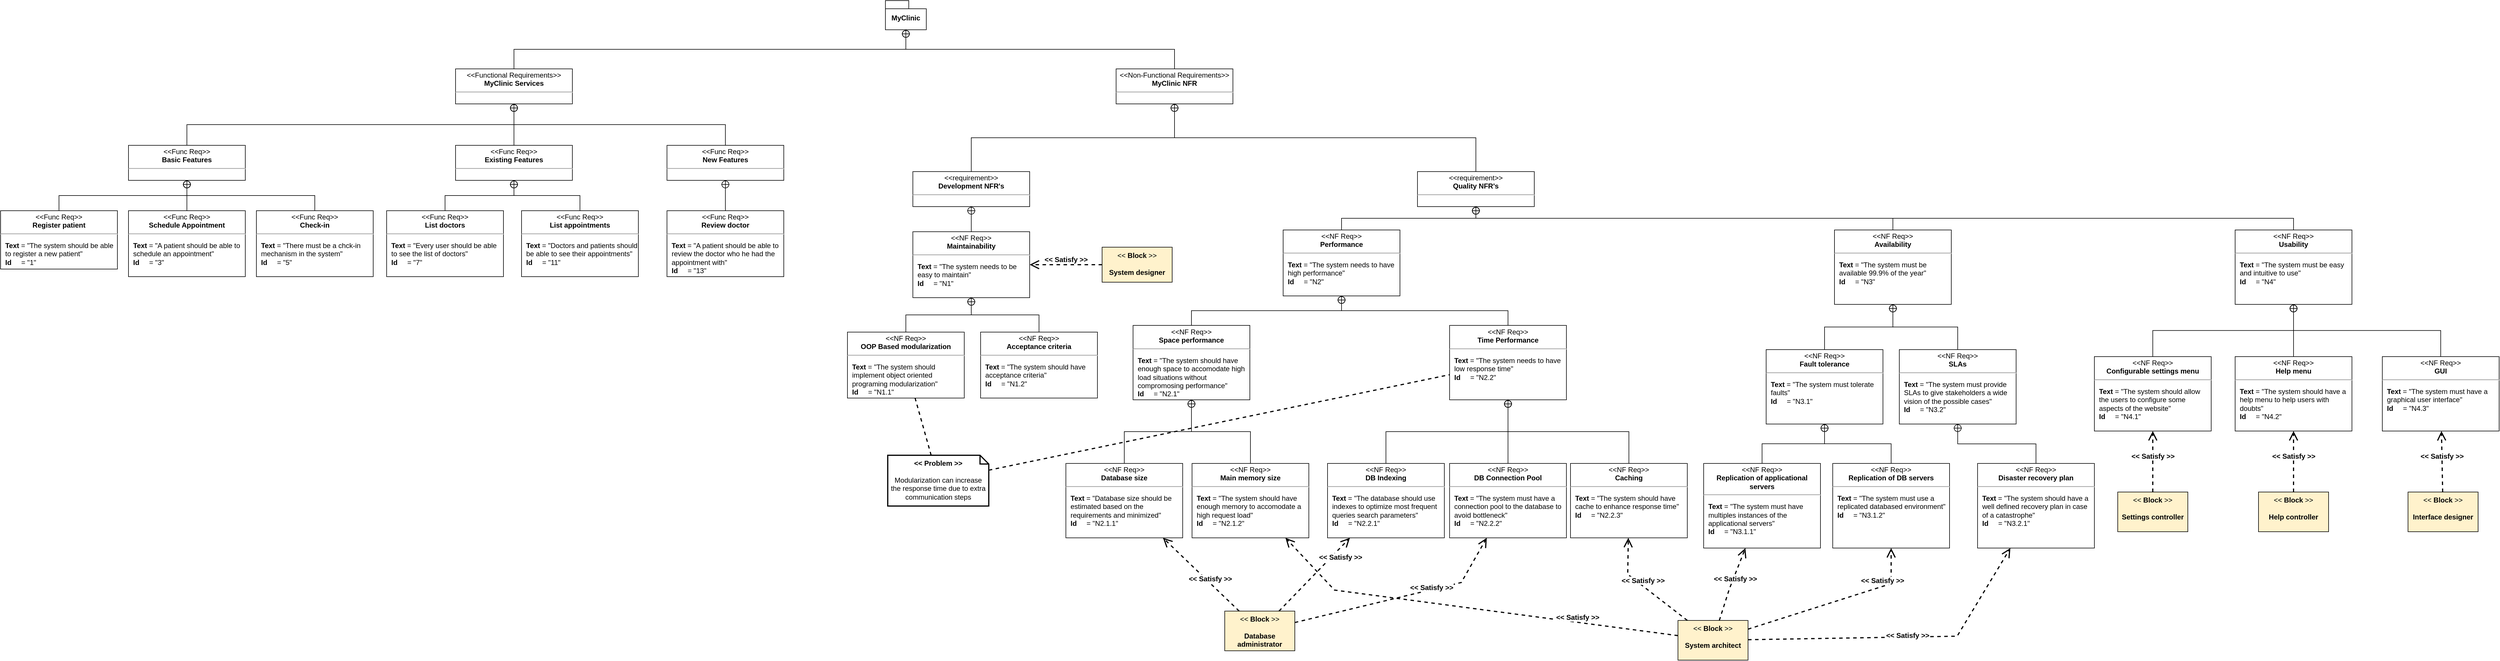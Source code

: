 <mxfile version="24.4.9" type="github">
  <diagram name="Página-1" id="odFwpj1P_mLRmx9RzsQF">
    <mxGraphModel dx="3259" dy="1136" grid="0" gridSize="10" guides="1" tooltips="1" connect="1" arrows="1" fold="1" page="0" pageScale="1" pageWidth="827" pageHeight="1169" math="0" shadow="0">
      <root>
        <mxCell id="0" />
        <mxCell id="1" parent="0" />
        <mxCell id="1v43-9IHqfWxljv2G6Mm-1" value="&lt;p style=&quot;margin:0px;margin-top:4px;text-align:center;&quot;&gt;&amp;lt;&amp;lt;Functional Requirements&amp;gt;&amp;gt;&lt;br&gt;&lt;b&gt;MyClinic Services&lt;/b&gt;&lt;/p&gt;&lt;hr&gt;&lt;p&gt;&lt;/p&gt;&lt;p style=&quot;margin:0px;margin-left:8px;text-align:left;&quot;&gt;&lt;br&gt;&lt;/p&gt;" style="shape=rect;overflow=fill;html=1;whiteSpace=wrap;align=center;" parent="1" vertex="1">
          <mxGeometry x="-336" y="127" width="200" height="60" as="geometry" />
        </mxCell>
        <mxCell id="1v43-9IHqfWxljv2G6Mm-2" value="MyClinic" style="shape=folder;fontStyle=1;spacingTop=10;tabWidth=40;tabHeight=14;tabPosition=left;html=1;whiteSpace=wrap;" parent="1" vertex="1">
          <mxGeometry x="400" y="10" width="70" height="50" as="geometry" />
        </mxCell>
        <mxCell id="1v43-9IHqfWxljv2G6Mm-4" value="&lt;p style=&quot;margin:0px;margin-top:4px;text-align:center;&quot;&gt;&amp;lt;&amp;lt;Non-Functional Requirements&amp;gt;&amp;gt;&lt;br&gt;&lt;b&gt;MyClinic NFR&lt;/b&gt;&lt;/p&gt;&lt;hr&gt;&lt;p&gt;&lt;/p&gt;&lt;p style=&quot;margin:0px;margin-left:8px;text-align:left;&quot;&gt;&lt;br&gt;&lt;/p&gt;" style="shape=rect;overflow=fill;html=1;whiteSpace=wrap;align=center;" parent="1" vertex="1">
          <mxGeometry x="795" y="127" width="200" height="60" as="geometry" />
        </mxCell>
        <mxCell id="1v43-9IHqfWxljv2G6Mm-43" value="&lt;p style=&quot;margin:0px;margin-top:4px;text-align:center;&quot;&gt;&amp;lt;&amp;lt;Func Req&amp;gt;&amp;gt;&lt;br&gt;&lt;b&gt;Basic Features&lt;/b&gt;&lt;/p&gt;&lt;hr&gt;&lt;p&gt;&lt;/p&gt;&lt;p style=&quot;margin:0px;margin-left:8px;text-align:left;&quot;&gt;&lt;br&gt;&lt;/p&gt;" style="shape=rect;overflow=fill;html=1;whiteSpace=wrap;align=center;" parent="1" vertex="1">
          <mxGeometry x="-896" y="258" width="200" height="60" as="geometry" />
        </mxCell>
        <mxCell id="1v43-9IHqfWxljv2G6Mm-44" value="&lt;p style=&quot;margin:0px;margin-top:4px;text-align:center;&quot;&gt;&amp;lt;&amp;lt;Func Req&amp;gt;&amp;gt;&lt;br&gt;&lt;b&gt;Existing Features&lt;/b&gt;&lt;/p&gt;&lt;hr&gt;&lt;p&gt;&lt;/p&gt;&lt;p style=&quot;margin:0px;margin-left:8px;text-align:left;&quot;&gt;&lt;br&gt;&lt;/p&gt;" style="shape=rect;overflow=fill;html=1;whiteSpace=wrap;align=center;" parent="1" vertex="1">
          <mxGeometry x="-336" y="258" width="200" height="60" as="geometry" />
        </mxCell>
        <mxCell id="1v43-9IHqfWxljv2G6Mm-45" value="&lt;p style=&quot;margin:0px;margin-top:4px;text-align:center;&quot;&gt;&amp;lt;&amp;lt;Func Req&amp;gt;&amp;gt;&lt;br&gt;&lt;b&gt;New Features&lt;/b&gt;&lt;/p&gt;&lt;hr&gt;&lt;p&gt;&lt;/p&gt;&lt;p style=&quot;margin:0px;margin-left:8px;text-align:left;&quot;&gt;&lt;br&gt;&lt;/p&gt;" style="shape=rect;overflow=fill;html=1;whiteSpace=wrap;align=center;" parent="1" vertex="1">
          <mxGeometry x="26" y="258" width="200" height="60" as="geometry" />
        </mxCell>
        <mxCell id="1v43-9IHqfWxljv2G6Mm-88" value="&lt;p style=&quot;margin:0px;margin-top:4px;text-align:center;&quot;&gt;&amp;lt;&amp;lt;requirement&amp;gt;&amp;gt;&lt;br&gt;&lt;b&gt;Development NFR&#39;s&lt;/b&gt;&lt;/p&gt;&lt;hr&gt;&lt;p&gt;&lt;/p&gt;&lt;p style=&quot;margin:0px;margin-left:8px;text-align:left;&quot;&gt;&lt;br&gt;&lt;/p&gt;" style="shape=rect;overflow=fill;html=1;whiteSpace=wrap;align=center;" parent="1" vertex="1">
          <mxGeometry x="447" y="303" width="200" height="60" as="geometry" />
        </mxCell>
        <mxCell id="1v43-9IHqfWxljv2G6Mm-90" value="" style="rounded=0;html=1;labelBackgroundColor=none;endArrow=none;edgeStyle=orthogonalEdgeStyle;elbow=vertical;startArrow=sysMLPackCont;startSize=12;exitX=0.5;exitY=1;exitDx=0;exitDy=0;exitPerimeter=0;" parent="1" source="1v43-9IHqfWxljv2G6Mm-2" target="1v43-9IHqfWxljv2G6Mm-1" edge="1">
          <mxGeometry relative="1" as="geometry">
            <mxPoint x="370" y="100" as="sourcePoint" />
            <mxPoint x="50" y="160" as="targetPoint" />
          </mxGeometry>
        </mxCell>
        <mxCell id="js9QWIpTAmIStjJIfFOv-7" value="&lt;p style=&quot;margin:0px;margin-top:4px;text-align:center;&quot;&gt;&amp;lt;&amp;lt;requirement&amp;gt;&amp;gt;&lt;br&gt;&lt;b&gt;Quality NFR&#39;s&lt;/b&gt;&lt;/p&gt;&lt;hr&gt;&lt;p&gt;&lt;/p&gt;&lt;p style=&quot;margin:0px;margin-left:8px;text-align:left;&quot;&gt;&lt;br&gt;&lt;/p&gt;" style="shape=rect;overflow=fill;html=1;whiteSpace=wrap;align=center;" parent="1" vertex="1">
          <mxGeometry x="1311" y="303" width="200" height="60" as="geometry" />
        </mxCell>
        <mxCell id="js9QWIpTAmIStjJIfFOv-44" value="" style="rounded=0;html=1;labelBackgroundColor=none;endArrow=none;edgeStyle=elbowEdgeStyle;elbow=vertical;startArrow=sysMLPackCont;startSize=12;entryX=0.5;entryY=0;entryDx=0;entryDy=0;exitX=0.5;exitY=1;exitDx=0;exitDy=0;" parent="1" source="jiixLFprqPIUBCIlmw_A-50" target="jiixLFprqPIUBCIlmw_A-56" edge="1">
          <mxGeometry relative="1" as="geometry">
            <mxPoint x="2336" y="852.0" as="sourcePoint" />
            <mxPoint x="2436" y="902" as="targetPoint" />
            <Array as="points" />
          </mxGeometry>
        </mxCell>
        <mxCell id="jiixLFprqPIUBCIlmw_A-1" value="&lt;p style=&quot;margin:0px;margin-top:4px;text-align:center;&quot;&gt;&amp;lt;&amp;lt;Func Req&amp;gt;&amp;gt;&lt;br&gt;&lt;b&gt;Register patient&lt;/b&gt;&lt;/p&gt;&lt;hr&gt;&lt;p&gt;&lt;/p&gt;&lt;p style=&quot;margin:0px;margin-left:8px;text-align:left;&quot;&gt;&lt;b&gt;Text&amp;nbsp;&lt;/b&gt;= &quot;The system should be able to register a new patient&quot;&lt;br&gt;&lt;b&gt;Id&amp;nbsp; &amp;nbsp; &amp;nbsp;&lt;/b&gt;= &quot;1&quot;&lt;/p&gt;" style="shape=rect;overflow=fill;html=1;whiteSpace=wrap;align=center;" parent="1" vertex="1">
          <mxGeometry x="-1115" y="370" width="200" height="100" as="geometry" />
        </mxCell>
        <mxCell id="jiixLFprqPIUBCIlmw_A-2" value="" style="rounded=0;html=1;labelBackgroundColor=none;endArrow=none;elbow=vertical;startArrow=sysMLPackCont;startSize=12;entryX=0.5;entryY=0;entryDx=0;entryDy=0;exitX=0.5;exitY=1;exitDx=0;exitDy=0;edgeStyle=orthogonalEdgeStyle;" parent="1" source="1v43-9IHqfWxljv2G6Mm-43" target="jiixLFprqPIUBCIlmw_A-28" edge="1">
          <mxGeometry relative="1" as="geometry">
            <mxPoint x="-728" y="327" as="sourcePoint" />
            <mxPoint x="-796" y="370" as="targetPoint" />
          </mxGeometry>
        </mxCell>
        <mxCell id="jiixLFprqPIUBCIlmw_A-3" value="" style="rounded=0;html=1;labelBackgroundColor=none;endArrow=none;elbow=vertical;startArrow=sysMLPackCont;startSize=12;entryX=0.5;entryY=0;entryDx=0;entryDy=0;exitX=0.5;exitY=1;exitDx=0;exitDy=0;edgeStyle=orthogonalEdgeStyle;" parent="1" source="1v43-9IHqfWxljv2G6Mm-43" target="jiixLFprqPIUBCIlmw_A-29" edge="1">
          <mxGeometry relative="1" as="geometry">
            <mxPoint x="-728" y="327" as="sourcePoint" />
            <mxPoint x="-576" y="370" as="targetPoint" />
          </mxGeometry>
        </mxCell>
        <mxCell id="jiixLFprqPIUBCIlmw_A-4" value="" style="rounded=0;html=1;labelBackgroundColor=none;endArrow=none;elbow=vertical;startArrow=sysMLPackCont;startSize=12;entryX=0.5;entryY=0;entryDx=0;entryDy=0;exitX=0.5;exitY=1;exitDx=0;exitDy=0;edgeStyle=orthogonalEdgeStyle;" parent="1" source="1v43-9IHqfWxljv2G6Mm-43" target="jiixLFprqPIUBCIlmw_A-1" edge="1">
          <mxGeometry relative="1" as="geometry">
            <mxPoint x="-728" y="327" as="sourcePoint" />
            <mxPoint x="-613" y="375" as="targetPoint" />
          </mxGeometry>
        </mxCell>
        <mxCell id="jiixLFprqPIUBCIlmw_A-5" value="" style="rounded=0;html=1;labelBackgroundColor=none;endArrow=none;elbow=vertical;startArrow=sysMLPackCont;startSize=12;exitX=0.5;exitY=1;exitDx=0;exitDy=0;entryX=0.5;entryY=0;entryDx=0;entryDy=0;edgeStyle=orthogonalEdgeStyle;" parent="1" source="1v43-9IHqfWxljv2G6Mm-44" target="jiixLFprqPIUBCIlmw_A-30" edge="1">
          <mxGeometry relative="1" as="geometry">
            <mxPoint x="44" y="200" as="sourcePoint" />
            <mxPoint x="-345" y="370" as="targetPoint" />
          </mxGeometry>
        </mxCell>
        <mxCell id="jiixLFprqPIUBCIlmw_A-6" value="" style="rounded=0;html=1;labelBackgroundColor=none;endArrow=none;elbow=vertical;startArrow=sysMLPackCont;startSize=12;exitX=0.5;exitY=1;exitDx=0;exitDy=0;entryX=0.5;entryY=0;entryDx=0;entryDy=0;edgeStyle=orthogonalEdgeStyle;" parent="1" source="1v43-9IHqfWxljv2G6Mm-44" target="jiixLFprqPIUBCIlmw_A-31" edge="1">
          <mxGeometry relative="1" as="geometry">
            <mxPoint x="44" y="320" as="sourcePoint" />
            <mxPoint x="-126" y="370" as="targetPoint" />
          </mxGeometry>
        </mxCell>
        <mxCell id="jiixLFprqPIUBCIlmw_A-7" value="" style="rounded=0;html=1;labelBackgroundColor=none;endArrow=none;elbow=vertical;startArrow=sysMLPackCont;startSize=12;entryX=0.5;entryY=0;entryDx=0;entryDy=0;exitX=0.5;exitY=1;exitDx=0;exitDy=0;edgeStyle=orthogonalEdgeStyle;" parent="1" source="1v43-9IHqfWxljv2G6Mm-1" target="1v43-9IHqfWxljv2G6Mm-43" edge="1">
          <mxGeometry relative="1" as="geometry">
            <mxPoint x="-810" y="328" as="sourcePoint" />
            <mxPoint x="-566" y="380" as="targetPoint" />
          </mxGeometry>
        </mxCell>
        <mxCell id="jiixLFprqPIUBCIlmw_A-8" value="" style="rounded=0;html=1;labelBackgroundColor=none;endArrow=none;elbow=vertical;startArrow=sysMLPackCont;startSize=12;entryX=0.5;entryY=0;entryDx=0;entryDy=0;exitX=0.5;exitY=1;exitDx=0;exitDy=0;edgeStyle=orthogonalEdgeStyle;" parent="1" source="1v43-9IHqfWxljv2G6Mm-1" target="1v43-9IHqfWxljv2G6Mm-44" edge="1">
          <mxGeometry relative="1" as="geometry">
            <mxPoint x="44" y="200" as="sourcePoint" />
            <mxPoint x="-810" y="268" as="targetPoint" />
          </mxGeometry>
        </mxCell>
        <mxCell id="jiixLFprqPIUBCIlmw_A-9" value="" style="rounded=0;html=1;labelBackgroundColor=none;endArrow=none;elbow=vertical;startArrow=sysMLPackCont;startSize=12;entryX=0.5;entryY=0;entryDx=0;entryDy=0;exitX=0.5;exitY=1;exitDx=0;exitDy=0;edgeStyle=orthogonalEdgeStyle;" parent="1" source="1v43-9IHqfWxljv2G6Mm-1" target="1v43-9IHqfWxljv2G6Mm-45" edge="1">
          <mxGeometry relative="1" as="geometry">
            <mxPoint x="44" y="200" as="sourcePoint" />
            <mxPoint x="-226" y="268" as="targetPoint" />
          </mxGeometry>
        </mxCell>
        <mxCell id="jiixLFprqPIUBCIlmw_A-10" value="" style="rounded=0;html=1;labelBackgroundColor=none;endArrow=none;elbow=vertical;startArrow=sysMLPackCont;startSize=12;exitX=0.5;exitY=1;exitDx=0;exitDy=0;entryX=0.5;entryY=0;entryDx=0;entryDy=0;edgeStyle=orthogonalEdgeStyle;" parent="1" source="1v43-9IHqfWxljv2G6Mm-45" target="jiixLFprqPIUBCIlmw_A-32" edge="1">
          <mxGeometry relative="1" as="geometry">
            <mxPoint x="-374" y="328" as="sourcePoint" />
            <mxPoint x="126" y="370" as="targetPoint" />
          </mxGeometry>
        </mxCell>
        <mxCell id="jiixLFprqPIUBCIlmw_A-11" value="" style="rounded=0;html=1;labelBackgroundColor=none;endArrow=none;elbow=vertical;startArrow=sysMLPackCont;startSize=12;exitX=0.5;exitY=1;exitDx=0;exitDy=0;exitPerimeter=0;entryX=0.5;entryY=0;entryDx=0;entryDy=0;edgeStyle=orthogonalEdgeStyle;" parent="1" source="1v43-9IHqfWxljv2G6Mm-2" target="1v43-9IHqfWxljv2G6Mm-4" edge="1">
          <mxGeometry relative="1" as="geometry">
            <mxPoint x="1078" y="56" as="sourcePoint" />
            <mxPoint x="103" y="123" as="targetPoint" />
          </mxGeometry>
        </mxCell>
        <mxCell id="jiixLFprqPIUBCIlmw_A-12" value="" style="rounded=0;html=1;labelBackgroundColor=none;endArrow=none;elbow=vertical;startArrow=sysMLPackCont;startSize=12;exitX=0.5;exitY=1;exitDx=0;exitDy=0;entryX=0.5;entryY=0;entryDx=0;entryDy=0;edgeStyle=orthogonalEdgeStyle;" parent="1" source="1v43-9IHqfWxljv2G6Mm-4" target="1v43-9IHqfWxljv2G6Mm-88" edge="1">
          <mxGeometry relative="1" as="geometry">
            <mxPoint x="447" y="249" as="sourcePoint" />
            <mxPoint x="907" y="316" as="targetPoint" />
          </mxGeometry>
        </mxCell>
        <mxCell id="jiixLFprqPIUBCIlmw_A-13" value="" style="rounded=0;html=1;labelBackgroundColor=none;endArrow=none;elbow=vertical;startArrow=sysMLPackCont;startSize=12;exitX=0.5;exitY=1;exitDx=0;exitDy=0;entryX=0.5;entryY=0;entryDx=0;entryDy=0;edgeStyle=orthogonalEdgeStyle;" parent="1" source="1v43-9IHqfWxljv2G6Mm-4" target="js9QWIpTAmIStjJIfFOv-7" edge="1">
          <mxGeometry relative="1" as="geometry">
            <mxPoint x="1002" y="214" as="sourcePoint" />
            <mxPoint x="654" y="330" as="targetPoint" />
          </mxGeometry>
        </mxCell>
        <mxCell id="jiixLFprqPIUBCIlmw_A-14" value="" style="rounded=0;html=1;labelBackgroundColor=none;endArrow=none;elbow=vertical;startArrow=sysMLPackCont;startSize=12;exitX=0.5;exitY=1;exitDx=0;exitDy=0;entryX=0.5;entryY=0;entryDx=0;entryDy=0;edgeStyle=orthogonalEdgeStyle;" parent="1" source="jiixLFprqPIUBCIlmw_A-33" target="jiixLFprqPIUBCIlmw_A-34" edge="1">
          <mxGeometry relative="1" as="geometry">
            <mxPoint x="547" y="508" as="sourcePoint" />
            <mxPoint x="431" y="578" as="targetPoint" />
          </mxGeometry>
        </mxCell>
        <mxCell id="jiixLFprqPIUBCIlmw_A-15" value="" style="rounded=0;html=1;labelBackgroundColor=none;endArrow=none;elbow=vertical;startArrow=sysMLPackCont;startSize=12;exitX=0.5;exitY=1;exitDx=0;exitDy=0;entryX=0.5;entryY=0;entryDx=0;entryDy=0;edgeStyle=orthogonalEdgeStyle;" parent="1" source="1v43-9IHqfWxljv2G6Mm-88" target="jiixLFprqPIUBCIlmw_A-33" edge="1">
          <mxGeometry relative="1" as="geometry">
            <mxPoint x="557" y="518" as="sourcePoint" />
            <mxPoint x="547" y="408" as="targetPoint" />
          </mxGeometry>
        </mxCell>
        <mxCell id="jiixLFprqPIUBCIlmw_A-16" value="" style="rounded=0;html=1;labelBackgroundColor=none;endArrow=none;elbow=vertical;startArrow=sysMLPackCont;startSize=12;entryX=0.5;entryY=0;entryDx=0;entryDy=0;edgeStyle=orthogonalEdgeStyle;exitX=0.5;exitY=1;exitDx=0;exitDy=0;" parent="1" source="jiixLFprqPIUBCIlmw_A-33" target="jiixLFprqPIUBCIlmw_A-35" edge="1">
          <mxGeometry relative="1" as="geometry">
            <mxPoint x="547" y="508" as="sourcePoint" />
            <mxPoint x="657" y="578" as="targetPoint" />
          </mxGeometry>
        </mxCell>
        <mxCell id="jiixLFprqPIUBCIlmw_A-17" value="" style="rounded=0;html=1;labelBackgroundColor=none;endArrow=none;elbow=vertical;startArrow=sysMLPackCont;startSize=12;exitX=0.5;exitY=1;exitDx=0;exitDy=0;entryX=0.5;entryY=0;entryDx=0;entryDy=0;edgeStyle=orthogonalEdgeStyle;" parent="1" source="js9QWIpTAmIStjJIfFOv-7" target="jiixLFprqPIUBCIlmw_A-36" edge="1">
          <mxGeometry relative="1" as="geometry">
            <mxPoint x="1117" y="312" as="sourcePoint" />
            <mxPoint x="1179" y="403" as="targetPoint" />
          </mxGeometry>
        </mxCell>
        <mxCell id="jiixLFprqPIUBCIlmw_A-18" value="" style="rounded=0;html=1;labelBackgroundColor=none;endArrow=none;elbow=vertical;startArrow=sysMLPackCont;startSize=12;exitX=0.5;exitY=1;exitDx=0;exitDy=0;entryX=0.5;entryY=0;entryDx=0;entryDy=0;edgeStyle=orthogonalEdgeStyle;" parent="1" source="js9QWIpTAmIStjJIfFOv-7" target="jiixLFprqPIUBCIlmw_A-47" edge="1">
          <mxGeometry relative="1" as="geometry">
            <mxPoint x="1591" y="453" as="sourcePoint" />
            <mxPoint x="2082" y="403" as="targetPoint" />
          </mxGeometry>
        </mxCell>
        <mxCell id="jiixLFprqPIUBCIlmw_A-19" value="" style="rounded=0;html=1;labelBackgroundColor=none;endArrow=none;elbow=vertical;startArrow=sysMLPackCont;startSize=12;exitX=0.5;exitY=1;exitDx=0;exitDy=0;edgeStyle=orthogonalEdgeStyle;entryX=0.5;entryY=0;entryDx=0;entryDy=0;" parent="1" source="js9QWIpTAmIStjJIfFOv-7" target="jiixLFprqPIUBCIlmw_A-57" edge="1">
          <mxGeometry relative="1" as="geometry">
            <mxPoint x="1964" y="393" as="sourcePoint" />
            <mxPoint x="3165" y="403" as="targetPoint" />
          </mxGeometry>
        </mxCell>
        <mxCell id="jiixLFprqPIUBCIlmw_A-20" value="" style="rounded=0;html=1;labelBackgroundColor=none;endArrow=none;elbow=vertical;startArrow=sysMLPackCont;startSize=12;exitX=0.5;exitY=1;exitDx=0;exitDy=0;entryX=0.5;entryY=0;entryDx=0;entryDy=0;edgeStyle=orthogonalEdgeStyle;" parent="1" source="jiixLFprqPIUBCIlmw_A-36" target="jiixLFprqPIUBCIlmw_A-37" edge="1">
          <mxGeometry relative="1" as="geometry">
            <mxPoint x="1179" y="513" as="sourcePoint" />
            <mxPoint x="924" y="568" as="targetPoint" />
          </mxGeometry>
        </mxCell>
        <mxCell id="jiixLFprqPIUBCIlmw_A-21" value="" style="rounded=0;html=1;labelBackgroundColor=none;endArrow=none;elbow=vertical;startArrow=sysMLPackCont;startSize=12;exitX=0.5;exitY=1;exitDx=0;exitDy=0;entryX=0.5;entryY=0;entryDx=0;entryDy=0;edgeStyle=orthogonalEdgeStyle;" parent="1" source="jiixLFprqPIUBCIlmw_A-36" target="jiixLFprqPIUBCIlmw_A-40" edge="1">
          <mxGeometry relative="1" as="geometry">
            <mxPoint x="1179" y="513" as="sourcePoint" />
            <mxPoint x="1477" y="566.5" as="targetPoint" />
          </mxGeometry>
        </mxCell>
        <mxCell id="jiixLFprqPIUBCIlmw_A-22" value="" style="rounded=0;html=1;labelBackgroundColor=none;endArrow=none;elbow=vertical;startArrow=sysMLPackCont;startSize=12;exitX=0.5;exitY=1;exitDx=0;exitDy=0;edgeStyle=orthogonalEdgeStyle;entryX=0.5;entryY=0;entryDx=0;entryDy=0;" parent="1" source="jiixLFprqPIUBCIlmw_A-37" target="jiixLFprqPIUBCIlmw_A-38" edge="1">
          <mxGeometry relative="1" as="geometry">
            <mxPoint x="924" y="668" as="sourcePoint" />
            <mxPoint x="810" y="803" as="targetPoint" />
          </mxGeometry>
        </mxCell>
        <mxCell id="jiixLFprqPIUBCIlmw_A-23" value="" style="rounded=0;html=1;labelBackgroundColor=none;endArrow=none;elbow=vertical;startArrow=sysMLPackCont;startSize=12;exitX=0.5;exitY=1;exitDx=0;exitDy=0;entryX=0.5;entryY=0;entryDx=0;entryDy=0;edgeStyle=orthogonalEdgeStyle;" parent="1" source="jiixLFprqPIUBCIlmw_A-37" target="jiixLFprqPIUBCIlmw_A-39" edge="1">
          <mxGeometry relative="1" as="geometry">
            <mxPoint x="924" y="668" as="sourcePoint" />
            <mxPoint x="1030" y="803" as="targetPoint" />
          </mxGeometry>
        </mxCell>
        <mxCell id="jiixLFprqPIUBCIlmw_A-28" value="&lt;p style=&quot;margin:0px;margin-top:4px;text-align:center;&quot;&gt;&amp;lt;&amp;lt;Func Req&amp;gt;&amp;gt;&lt;br&gt;&lt;b&gt;Schedule Appointment&lt;/b&gt;&lt;br&gt;&lt;/p&gt;&lt;hr&gt;&lt;p&gt;&lt;/p&gt;&lt;p style=&quot;margin:0px;margin-left:8px;text-align:left;&quot;&gt;&lt;b&gt;Text&amp;nbsp;&lt;/b&gt;= &quot;A patient should be able to schedule an appointment&quot;&lt;br&gt;&lt;b&gt;Id&amp;nbsp; &amp;nbsp; &amp;nbsp;&lt;/b&gt;= &quot;3&quot;&lt;/p&gt;" style="shape=rect;overflow=fill;html=1;whiteSpace=wrap;align=center;" parent="1" vertex="1">
          <mxGeometry x="-896" y="370" width="200" height="113" as="geometry" />
        </mxCell>
        <mxCell id="jiixLFprqPIUBCIlmw_A-29" value="&lt;p style=&quot;margin:0px;margin-top:4px;text-align:center;&quot;&gt;&amp;lt;&amp;lt;Func Req&amp;gt;&amp;gt;&lt;br&gt;&lt;b&gt;Check-in&lt;/b&gt;&lt;/p&gt;&lt;hr&gt;&lt;p&gt;&lt;/p&gt;&lt;p style=&quot;margin:0px;margin-left:8px;text-align:left;&quot;&gt;&lt;b&gt;Text&amp;nbsp;&lt;/b&gt;= &quot;There must be a chck-in mechanism in the system&quot;&lt;br&gt;&lt;b&gt;Id&amp;nbsp; &amp;nbsp; &amp;nbsp;&lt;/b&gt;= &quot;5&quot;&lt;/p&gt;" style="shape=rect;overflow=fill;html=1;whiteSpace=wrap;align=center;" parent="1" vertex="1">
          <mxGeometry x="-677" y="370" width="200" height="113" as="geometry" />
        </mxCell>
        <mxCell id="jiixLFprqPIUBCIlmw_A-30" value="&lt;p style=&quot;margin:0px;margin-top:4px;text-align:center;&quot;&gt;&amp;lt;&amp;lt;Func Req&amp;gt;&amp;gt;&lt;br&gt;&lt;b&gt;List doctors&lt;/b&gt;&lt;br&gt;&lt;/p&gt;&lt;hr&gt;&lt;p&gt;&lt;/p&gt;&lt;p style=&quot;margin:0px;margin-left:8px;text-align:left;&quot;&gt;&lt;b&gt;Text&amp;nbsp;&lt;/b&gt;= &quot;Every user should be able to see the list of doctors&quot;&lt;br&gt;&lt;b&gt;Id&amp;nbsp; &amp;nbsp; &amp;nbsp;&lt;/b&gt;= &quot;7&quot;&lt;/p&gt;" style="shape=rect;overflow=fill;html=1;whiteSpace=wrap;align=center;" parent="1" vertex="1">
          <mxGeometry x="-454" y="370" width="200" height="113" as="geometry" />
        </mxCell>
        <mxCell id="jiixLFprqPIUBCIlmw_A-31" value="&lt;p style=&quot;margin:0px;margin-top:4px;text-align:center;&quot;&gt;&amp;lt;&amp;lt;Func Req&amp;gt;&amp;gt;&lt;br&gt;&lt;b&gt;List appointments&lt;/b&gt;&lt;br&gt;&lt;/p&gt;&lt;hr&gt;&lt;p&gt;&lt;/p&gt;&lt;p style=&quot;margin:0px;margin-left:8px;text-align:left;&quot;&gt;&lt;b&gt;Text&amp;nbsp;&lt;/b&gt;= &quot;Doctors and patients should be able to see their appointments&quot;&lt;br&gt;&lt;b&gt;Id&amp;nbsp; &amp;nbsp; &amp;nbsp;&lt;/b&gt;= &quot;11&quot;&lt;/p&gt;" style="shape=rect;overflow=fill;html=1;whiteSpace=wrap;align=center;" parent="1" vertex="1">
          <mxGeometry x="-223" y="370" width="200" height="113" as="geometry" />
        </mxCell>
        <mxCell id="jiixLFprqPIUBCIlmw_A-32" value="&lt;p style=&quot;margin:0px;margin-top:4px;text-align:center;&quot;&gt;&amp;lt;&amp;lt;Func Req&amp;gt;&amp;gt;&lt;br&gt;&lt;b&gt;Review doctor&lt;/b&gt;&lt;/p&gt;&lt;hr&gt;&lt;p&gt;&lt;/p&gt;&lt;p style=&quot;margin:0px;margin-left:8px;text-align:left;&quot;&gt;&lt;b&gt;Text&amp;nbsp;&lt;/b&gt;= &quot;A patient should be able to review the doctor who he had the appointment with&quot;&lt;br&gt;&lt;b&gt;Id&amp;nbsp; &amp;nbsp; &amp;nbsp;&lt;/b&gt;= &quot;13&quot;&lt;/p&gt;" style="shape=rect;overflow=fill;html=1;whiteSpace=wrap;align=center;" parent="1" vertex="1">
          <mxGeometry x="26" y="370" width="200" height="113" as="geometry" />
        </mxCell>
        <mxCell id="jiixLFprqPIUBCIlmw_A-33" value="&lt;p style=&quot;margin:0px;margin-top:4px;text-align:center;&quot;&gt;&amp;lt;&amp;lt;NF Req&amp;gt;&amp;gt;&lt;br&gt;&lt;b&gt;Maintainability&lt;/b&gt;&lt;br&gt;&lt;/p&gt;&lt;hr&gt;&lt;p&gt;&lt;/p&gt;&lt;p style=&quot;margin:0px;margin-left:8px;text-align:left;&quot;&gt;&lt;b&gt;Text&amp;nbsp;&lt;/b&gt;= &quot;The system needs to be easy to maintain&quot;&lt;br&gt;&lt;b&gt;Id&amp;nbsp; &amp;nbsp; &amp;nbsp;&lt;/b&gt;= &quot;N1&quot;&lt;/p&gt;" style="shape=rect;overflow=fill;html=1;whiteSpace=wrap;align=center;" parent="1" vertex="1">
          <mxGeometry x="447" y="406" width="200" height="113" as="geometry" />
        </mxCell>
        <mxCell id="jiixLFprqPIUBCIlmw_A-34" value="&lt;p style=&quot;margin:0px;margin-top:4px;text-align:center;&quot;&gt;&amp;lt;&amp;lt;NF Req&amp;gt;&amp;gt;&lt;br&gt;&lt;b&gt;OOP Based modularization&lt;/b&gt;&lt;/p&gt;&lt;hr&gt;&lt;p&gt;&lt;/p&gt;&lt;p style=&quot;margin:0px;margin-left:8px;text-align:left;&quot;&gt;&lt;b&gt;Text&amp;nbsp;&lt;/b&gt;= &quot;The system should implement object oriented programing modularization&quot;&lt;br&gt;&lt;b&gt;Id&amp;nbsp; &amp;nbsp; &amp;nbsp;&lt;/b&gt;= &quot;N1.1&quot;&lt;/p&gt;" style="shape=rect;overflow=fill;html=1;whiteSpace=wrap;align=center;" parent="1" vertex="1">
          <mxGeometry x="335" y="578" width="200" height="113" as="geometry" />
        </mxCell>
        <mxCell id="jiixLFprqPIUBCIlmw_A-35" value="&lt;p style=&quot;margin:0px;margin-top:4px;text-align:center;&quot;&gt;&amp;lt;&amp;lt;NF Req&amp;gt;&amp;gt;&lt;br&gt;&lt;b&gt;Acceptance criteria&lt;/b&gt;&lt;/p&gt;&lt;hr&gt;&lt;p&gt;&lt;/p&gt;&lt;p style=&quot;margin:0px;margin-left:8px;text-align:left;&quot;&gt;&lt;b&gt;Text&amp;nbsp;&lt;/b&gt;= &quot;The system should have acceptance criteria&quot;&lt;br&gt;&lt;b&gt;Id&amp;nbsp; &amp;nbsp; &amp;nbsp;&lt;/b&gt;= &quot;N1.2&quot;&lt;/p&gt;" style="shape=rect;overflow=fill;html=1;whiteSpace=wrap;align=center;" parent="1" vertex="1">
          <mxGeometry x="563" y="578" width="200" height="113" as="geometry" />
        </mxCell>
        <mxCell id="jiixLFprqPIUBCIlmw_A-36" value="&lt;p style=&quot;margin:0px;margin-top:4px;text-align:center;&quot;&gt;&amp;lt;&amp;lt;NF Req&amp;gt;&amp;gt;&lt;br&gt;&lt;b&gt;Performance&lt;/b&gt;&lt;/p&gt;&lt;hr&gt;&lt;p&gt;&lt;/p&gt;&lt;p style=&quot;margin:0px;margin-left:8px;text-align:left;&quot;&gt;&lt;b&gt;Text&amp;nbsp;&lt;/b&gt;= &quot;The system needs to have high performance&quot;&lt;br&gt;&lt;b&gt;Id&amp;nbsp; &amp;nbsp; &amp;nbsp;&lt;/b&gt;= &quot;N2&quot;&lt;/p&gt;" style="shape=rect;overflow=fill;html=1;whiteSpace=wrap;align=center;" parent="1" vertex="1">
          <mxGeometry x="1081" y="403" width="200" height="113" as="geometry" />
        </mxCell>
        <mxCell id="jiixLFprqPIUBCIlmw_A-37" value="&lt;p style=&quot;margin:0px;margin-top:4px;text-align:center;&quot;&gt;&amp;lt;&amp;lt;NF Req&amp;gt;&amp;gt;&lt;br&gt;&lt;b&gt;Space performance&lt;/b&gt;&lt;/p&gt;&lt;hr&gt;&lt;p&gt;&lt;/p&gt;&lt;p style=&quot;margin:0px;margin-left:8px;text-align:left;&quot;&gt;&lt;b&gt;Text&amp;nbsp;&lt;/b&gt;= &quot;The system should have enough space to accomodate high load situations without compromosing performance&quot;&lt;br&gt;&lt;b&gt;Id&amp;nbsp; &amp;nbsp; &amp;nbsp;&lt;/b&gt;= &quot;N2.1&quot;&lt;/p&gt;" style="shape=rect;overflow=fill;html=1;whiteSpace=wrap;align=center;" parent="1" vertex="1">
          <mxGeometry x="824" y="566.5" width="200" height="127.5" as="geometry" />
        </mxCell>
        <mxCell id="jiixLFprqPIUBCIlmw_A-38" value="&lt;p style=&quot;margin:0px;margin-top:4px;text-align:center;&quot;&gt;&amp;lt;&amp;lt;NF Req&amp;gt;&amp;gt;&lt;br&gt;&lt;b&gt;Database size&lt;/b&gt;&lt;/p&gt;&lt;hr&gt;&lt;p&gt;&lt;/p&gt;&lt;p style=&quot;margin:0px;margin-left:8px;text-align:left;&quot;&gt;&lt;b&gt;Text&amp;nbsp;&lt;/b&gt;= &quot;Database size should be estimated based on the requirements and minimized&quot;&lt;br&gt;&lt;b&gt;Id&amp;nbsp; &amp;nbsp; &amp;nbsp;&lt;/b&gt;= &quot;N2.1.1&quot;&lt;/p&gt;" style="shape=rect;overflow=fill;html=1;whiteSpace=wrap;align=center;" parent="1" vertex="1">
          <mxGeometry x="709" y="803" width="200" height="127.5" as="geometry" />
        </mxCell>
        <mxCell id="jiixLFprqPIUBCIlmw_A-39" value="&lt;p style=&quot;margin:0px;margin-top:4px;text-align:center;&quot;&gt;&amp;lt;&amp;lt;NF Req&amp;gt;&amp;gt;&lt;br&gt;&lt;b&gt;Main memory size&lt;/b&gt;&lt;/p&gt;&lt;hr&gt;&lt;p&gt;&lt;/p&gt;&lt;p style=&quot;margin:0px;margin-left:8px;text-align:left;&quot;&gt;&lt;b&gt;Text&amp;nbsp;&lt;/b&gt;= &quot;The system should have enough memory to accomodate a high request load&quot;&lt;br&gt;&lt;b&gt;Id&amp;nbsp; &amp;nbsp; &amp;nbsp;&lt;/b&gt;= &quot;N2.1.2&quot;&lt;/p&gt;" style="shape=rect;overflow=fill;html=1;whiteSpace=wrap;align=center;" parent="1" vertex="1">
          <mxGeometry x="925" y="803" width="200" height="127.5" as="geometry" />
        </mxCell>
        <mxCell id="jiixLFprqPIUBCIlmw_A-40" value="&lt;p style=&quot;margin:0px;margin-top:4px;text-align:center;&quot;&gt;&amp;lt;&amp;lt;NF Req&amp;gt;&amp;gt;&lt;br&gt;&lt;b&gt;Time Performance&lt;/b&gt;&lt;br&gt;&lt;/p&gt;&lt;hr&gt;&lt;p&gt;&lt;/p&gt;&lt;p style=&quot;margin:0px;margin-left:8px;text-align:left;&quot;&gt;&lt;b&gt;Text&amp;nbsp;&lt;/b&gt;= &quot;The system needs to have low response time&quot;&lt;br&gt;&lt;b&gt;Id&amp;nbsp; &amp;nbsp; &amp;nbsp;&lt;/b&gt;= &quot;N2.2&quot;&lt;/p&gt;" style="shape=rect;overflow=fill;html=1;whiteSpace=wrap;align=center;" parent="1" vertex="1">
          <mxGeometry x="1366" y="566.5" width="200" height="127.5" as="geometry" />
        </mxCell>
        <mxCell id="jiixLFprqPIUBCIlmw_A-41" value="&lt;p style=&quot;margin:0px;margin-top:4px;text-align:center;&quot;&gt;&amp;lt;&amp;lt;NF Req&amp;gt;&amp;gt;&lt;br&gt;&lt;b&gt;DB Indexing&lt;/b&gt;&lt;br&gt;&lt;/p&gt;&lt;hr&gt;&lt;p&gt;&lt;/p&gt;&lt;p style=&quot;margin:0px;margin-left:8px;text-align:left;&quot;&gt;&lt;b&gt;Text&amp;nbsp;&lt;/b&gt;= &quot;The database should use indexes to optimize most frequent queries search parameters&quot;&lt;br&gt;&lt;b&gt;Id&amp;nbsp; &amp;nbsp; &amp;nbsp;&lt;/b&gt;= &quot;&lt;span style=&quot;background-color: initial;&quot;&gt;N2.2.1&quot;&lt;/span&gt;&lt;/p&gt;" style="shape=rect;overflow=fill;html=1;whiteSpace=wrap;align=center;" parent="1" vertex="1">
          <mxGeometry x="1157" y="803" width="200" height="127.5" as="geometry" />
        </mxCell>
        <mxCell id="jiixLFprqPIUBCIlmw_A-42" value="&lt;p style=&quot;margin:0px;margin-top:4px;text-align:center;&quot;&gt;&amp;lt;&amp;lt;NF Req&amp;gt;&amp;gt;&lt;br&gt;&lt;b&gt;DB Connection Pool&lt;/b&gt;&lt;br&gt;&lt;/p&gt;&lt;hr&gt;&lt;p&gt;&lt;/p&gt;&lt;p style=&quot;margin:0px;margin-left:8px;text-align:left;&quot;&gt;&lt;b&gt;Text&amp;nbsp;&lt;/b&gt;= &quot;The system must have a connection pool to the database to avoid bottleneck&quot;&lt;br&gt;&lt;b&gt;Id&amp;nbsp; &amp;nbsp; &amp;nbsp;&lt;/b&gt;= &quot;N2.2.2&quot;&lt;/p&gt;" style="shape=rect;overflow=fill;html=1;whiteSpace=wrap;align=center;" parent="1" vertex="1">
          <mxGeometry x="1366" y="803" width="200" height="127.5" as="geometry" />
        </mxCell>
        <mxCell id="jiixLFprqPIUBCIlmw_A-43" value="&lt;p style=&quot;margin:0px;margin-top:4px;text-align:center;&quot;&gt;&amp;lt;&amp;lt;NF Req&amp;gt;&amp;gt;&lt;br&gt;&lt;b&gt;Caching&lt;/b&gt;&lt;/p&gt;&lt;hr&gt;&lt;p&gt;&lt;/p&gt;&lt;p style=&quot;margin:0px;margin-left:8px;text-align:left;&quot;&gt;&lt;b&gt;Text&amp;nbsp;&lt;/b&gt;= &quot;The system should have cache to enhance response time&quot;&lt;br&gt;&lt;b&gt;Id&amp;nbsp; &amp;nbsp; &amp;nbsp;&lt;/b&gt;= &quot;N2.2.3&quot;&lt;/p&gt;" style="shape=rect;overflow=fill;html=1;whiteSpace=wrap;align=center;" parent="1" vertex="1">
          <mxGeometry x="1573" y="803" width="200" height="127.5" as="geometry" />
        </mxCell>
        <mxCell id="jiixLFprqPIUBCIlmw_A-44" value="" style="rounded=0;html=1;labelBackgroundColor=none;endArrow=none;elbow=vertical;startArrow=sysMLPackCont;startSize=12;exitX=0.5;exitY=1;exitDx=0;exitDy=0;entryX=0.5;entryY=0;entryDx=0;entryDy=0;edgeStyle=orthogonalEdgeStyle;" parent="1" source="jiixLFprqPIUBCIlmw_A-40" target="jiixLFprqPIUBCIlmw_A-42" edge="1">
          <mxGeometry relative="1" as="geometry">
            <mxPoint x="1313" y="761" as="sourcePoint" />
            <mxPoint x="1414" y="870" as="targetPoint" />
          </mxGeometry>
        </mxCell>
        <mxCell id="jiixLFprqPIUBCIlmw_A-45" value="" style="rounded=0;html=1;labelBackgroundColor=none;endArrow=none;elbow=vertical;startArrow=sysMLPackCont;startSize=12;exitX=0.5;exitY=1;exitDx=0;exitDy=0;entryX=0.5;entryY=0;entryDx=0;entryDy=0;edgeStyle=orthogonalEdgeStyle;" parent="1" source="jiixLFprqPIUBCIlmw_A-40" target="jiixLFprqPIUBCIlmw_A-43" edge="1">
          <mxGeometry relative="1" as="geometry">
            <mxPoint x="1612" y="705" as="sourcePoint" />
            <mxPoint x="1540" y="814" as="targetPoint" />
          </mxGeometry>
        </mxCell>
        <mxCell id="jiixLFprqPIUBCIlmw_A-46" value="" style="rounded=0;html=1;labelBackgroundColor=none;endArrow=none;elbow=vertical;startArrow=sysMLPackCont;startSize=12;exitX=0.5;exitY=1;exitDx=0;exitDy=0;entryX=0.5;entryY=0;entryDx=0;entryDy=0;edgeStyle=orthogonalEdgeStyle;" parent="1" source="jiixLFprqPIUBCIlmw_A-40" target="jiixLFprqPIUBCIlmw_A-41" edge="1">
          <mxGeometry relative="1" as="geometry">
            <mxPoint x="1334" y="701" as="sourcePoint" />
            <mxPoint x="1262" y="810" as="targetPoint" />
          </mxGeometry>
        </mxCell>
        <mxCell id="jiixLFprqPIUBCIlmw_A-47" value="&lt;p style=&quot;margin:0px;margin-top:4px;text-align:center;&quot;&gt;&amp;lt;&amp;lt;NF Req&amp;gt;&amp;gt;&lt;br&gt;&lt;b&gt;Availability&lt;/b&gt;&lt;br&gt;&lt;/p&gt;&lt;hr&gt;&lt;p&gt;&lt;/p&gt;&lt;p style=&quot;margin:0px;margin-left:8px;text-align:left;&quot;&gt;&lt;b&gt;Text&amp;nbsp;&lt;/b&gt;= &quot;The system must be available 99.9% of the year&quot;&lt;br&gt;&lt;b&gt;Id&amp;nbsp; &amp;nbsp; &amp;nbsp;&lt;/b&gt;= &quot;N3&quot;&lt;/p&gt;" style="shape=rect;overflow=fill;html=1;whiteSpace=wrap;align=center;" parent="1" vertex="1">
          <mxGeometry x="2025" y="403" width="200" height="127.5" as="geometry" />
        </mxCell>
        <mxCell id="jiixLFprqPIUBCIlmw_A-48" value="&lt;p style=&quot;margin:0px;margin-top:4px;text-align:center;&quot;&gt;&amp;lt;&amp;lt;NF Req&amp;gt;&amp;gt;&lt;br&gt;&lt;b&gt;Fault tolerance&lt;/b&gt;&lt;/p&gt;&lt;hr&gt;&lt;p&gt;&lt;/p&gt;&lt;p style=&quot;margin:0px;margin-left:8px;text-align:left;&quot;&gt;&lt;b&gt;Text&amp;nbsp;&lt;/b&gt;= &quot;The system must tolerate faults&quot;&lt;br&gt;&lt;b&gt;Id&amp;nbsp; &amp;nbsp; &amp;nbsp;&lt;/b&gt;= &quot;N3.1&quot;&lt;/p&gt;" style="shape=rect;overflow=fill;html=1;whiteSpace=wrap;align=center;" parent="1" vertex="1">
          <mxGeometry x="1908" y="608" width="200" height="127.5" as="geometry" />
        </mxCell>
        <mxCell id="jiixLFprqPIUBCIlmw_A-49" value="" style="rounded=0;html=1;labelBackgroundColor=none;endArrow=none;elbow=vertical;startArrow=sysMLPackCont;startSize=12;exitX=0.5;exitY=1;exitDx=0;exitDy=0;entryX=0.5;entryY=0;entryDx=0;entryDy=0;edgeStyle=orthogonalEdgeStyle;" parent="1" source="jiixLFprqPIUBCIlmw_A-47" target="jiixLFprqPIUBCIlmw_A-48" edge="1">
          <mxGeometry relative="1" as="geometry">
            <mxPoint x="1745" y="478" as="sourcePoint" />
            <mxPoint x="1952" y="587" as="targetPoint" />
          </mxGeometry>
        </mxCell>
        <mxCell id="jiixLFprqPIUBCIlmw_A-50" value="&lt;p style=&quot;margin:0px;margin-top:4px;text-align:center;&quot;&gt;&amp;lt;&amp;lt;NF Req&amp;gt;&amp;gt;&lt;br&gt;&lt;b&gt;SLAs&lt;/b&gt;&lt;/p&gt;&lt;hr&gt;&lt;p&gt;&lt;/p&gt;&lt;p style=&quot;margin:0px;margin-left:8px;text-align:left;&quot;&gt;&lt;b&gt;Text&amp;nbsp;&lt;/b&gt;= &quot;The system must provide SLAs to give stakeholders a wide vision of the possible cases&quot;&lt;br&gt;&lt;b&gt;Id&amp;nbsp; &amp;nbsp; &amp;nbsp;&lt;/b&gt;= &quot;N3.2&quot;&lt;/p&gt;" style="shape=rect;overflow=fill;html=1;whiteSpace=wrap;align=center;" parent="1" vertex="1">
          <mxGeometry x="2136" y="608" width="200" height="127.5" as="geometry" />
        </mxCell>
        <mxCell id="jiixLFprqPIUBCIlmw_A-51" value="" style="rounded=0;html=1;labelBackgroundColor=none;endArrow=none;elbow=vertical;startArrow=sysMLPackCont;startSize=12;exitX=0.5;exitY=1;exitDx=0;exitDy=0;entryX=0.5;entryY=0;entryDx=0;entryDy=0;edgeStyle=orthogonalEdgeStyle;" parent="1" source="jiixLFprqPIUBCIlmw_A-47" target="jiixLFprqPIUBCIlmw_A-50" edge="1">
          <mxGeometry relative="1" as="geometry">
            <mxPoint x="2114" y="541" as="sourcePoint" />
            <mxPoint x="2018" y="618" as="targetPoint" />
          </mxGeometry>
        </mxCell>
        <mxCell id="jiixLFprqPIUBCIlmw_A-52" value="&lt;p style=&quot;margin:0px;margin-top:4px;text-align:center;&quot;&gt;&amp;lt;&amp;lt;NF Req&amp;gt;&amp;gt;&lt;br&gt;&lt;b&gt;Replication of applicational servers&lt;/b&gt;&lt;br&gt;&lt;/p&gt;&lt;hr&gt;&lt;p&gt;&lt;/p&gt;&lt;p style=&quot;margin:0px;margin-left:8px;text-align:left;&quot;&gt;&lt;b&gt;Text&amp;nbsp;&lt;/b&gt;= &quot;The system must have multiples instances of the applicational servers&quot;&lt;br&gt;&lt;b&gt;Id&amp;nbsp; &amp;nbsp; &amp;nbsp;&lt;/b&gt;= &quot;N3.1.1&quot;&lt;/p&gt;" style="shape=rect;overflow=fill;html=1;whiteSpace=wrap;align=center;" parent="1" vertex="1">
          <mxGeometry x="1801" y="803" width="200" height="145" as="geometry" />
        </mxCell>
        <mxCell id="jiixLFprqPIUBCIlmw_A-53" value="" style="rounded=0;html=1;labelBackgroundColor=none;endArrow=none;elbow=vertical;startArrow=sysMLPackCont;startSize=12;exitX=0.5;exitY=1;exitDx=0;exitDy=0;entryX=0.5;entryY=0;entryDx=0;entryDy=0;edgeStyle=orthogonalEdgeStyle;" parent="1" source="jiixLFprqPIUBCIlmw_A-48" target="jiixLFprqPIUBCIlmw_A-52" edge="1">
          <mxGeometry relative="1" as="geometry">
            <mxPoint x="1963" y="813.5" as="sourcePoint" />
            <mxPoint x="1846" y="890.5" as="targetPoint" />
          </mxGeometry>
        </mxCell>
        <mxCell id="jiixLFprqPIUBCIlmw_A-54" value="" style="rounded=0;html=1;labelBackgroundColor=none;endArrow=none;elbow=vertical;startArrow=sysMLPackCont;startSize=12;exitX=0.5;exitY=1;exitDx=0;exitDy=0;entryX=0.5;entryY=0;entryDx=0;entryDy=0;edgeStyle=orthogonalEdgeStyle;" parent="1" source="jiixLFprqPIUBCIlmw_A-48" target="jiixLFprqPIUBCIlmw_A-55" edge="1">
          <mxGeometry relative="1" as="geometry">
            <mxPoint x="2038" y="757.5" as="sourcePoint" />
            <mxPoint x="2120" y="909" as="targetPoint" />
          </mxGeometry>
        </mxCell>
        <mxCell id="jiixLFprqPIUBCIlmw_A-55" value="&lt;p style=&quot;margin:0px;margin-top:4px;text-align:center;&quot;&gt;&amp;lt;&amp;lt;NF Req&amp;gt;&amp;gt;&lt;br&gt;&lt;b&gt;Replication of DB servers&lt;/b&gt;&lt;br&gt;&lt;/p&gt;&lt;hr&gt;&lt;p&gt;&lt;/p&gt;&lt;p style=&quot;margin:0px;margin-left:8px;text-align:left;&quot;&gt;&lt;b&gt;Text&amp;nbsp;&lt;/b&gt;= &quot;The system must use a replicated databased environment&quot;&lt;br&gt;&lt;b&gt;Id&amp;nbsp; &amp;nbsp; &amp;nbsp;&lt;/b&gt;= &quot;N3.1.2&quot;&lt;/p&gt;" style="shape=rect;overflow=fill;html=1;whiteSpace=wrap;align=center;" parent="1" vertex="1">
          <mxGeometry x="2022" y="803" width="200" height="145" as="geometry" />
        </mxCell>
        <mxCell id="jiixLFprqPIUBCIlmw_A-56" value="&lt;p style=&quot;margin:0px;margin-top:4px;text-align:center;&quot;&gt;&amp;lt;&amp;lt;NF Req&amp;gt;&amp;gt;&lt;br&gt;&lt;b&gt;Disaster recovery plan&lt;/b&gt;&lt;/p&gt;&lt;hr&gt;&lt;p&gt;&lt;/p&gt;&lt;p style=&quot;margin:0px;margin-left:8px;text-align:left;&quot;&gt;&lt;b&gt;Text&amp;nbsp;&lt;/b&gt;= &quot;The system should have a well defined recovery plan in case of a catastrophe&quot;&lt;br&gt;&lt;b&gt;Id&amp;nbsp; &amp;nbsp; &amp;nbsp;&lt;/b&gt;= &quot;N3.2.1&quot;&lt;/p&gt;" style="shape=rect;overflow=fill;html=1;whiteSpace=wrap;align=center;" parent="1" vertex="1">
          <mxGeometry x="2270" y="803" width="200" height="145" as="geometry" />
        </mxCell>
        <mxCell id="jiixLFprqPIUBCIlmw_A-57" value="&lt;p style=&quot;margin:0px;margin-top:4px;text-align:center;&quot;&gt;&amp;lt;&amp;lt;NF Req&amp;gt;&amp;gt;&lt;br&gt;&lt;b&gt;Usability&lt;/b&gt;&lt;br&gt;&lt;/p&gt;&lt;hr&gt;&lt;p&gt;&lt;/p&gt;&lt;p style=&quot;margin:0px;margin-left:8px;text-align:left;&quot;&gt;&lt;b&gt;Text&amp;nbsp;&lt;/b&gt;= &quot;The system must be easy and intuitive to use&quot;&lt;br&gt;&lt;b&gt;Id&amp;nbsp; &amp;nbsp; &amp;nbsp;&lt;/b&gt;= &quot;N4&quot;&lt;/p&gt;" style="shape=rect;overflow=fill;html=1;whiteSpace=wrap;align=center;" parent="1" vertex="1">
          <mxGeometry x="2711" y="403" width="200" height="127.5" as="geometry" />
        </mxCell>
        <mxCell id="jiixLFprqPIUBCIlmw_A-58" value="&lt;p style=&quot;margin:0px;margin-top:4px;text-align:center;&quot;&gt;&amp;lt;&amp;lt;NF Req&amp;gt;&amp;gt;&lt;br&gt;&lt;b&gt;Configurable settings menu&lt;/b&gt;&lt;br&gt;&lt;/p&gt;&lt;hr&gt;&lt;p&gt;&lt;/p&gt;&lt;p style=&quot;margin:0px;margin-left:8px;text-align:left;&quot;&gt;&lt;b&gt;Text&amp;nbsp;&lt;/b&gt;= &quot;The system should allow the users to configure some aspects of the website&quot;&lt;br&gt;&lt;b&gt;Id&amp;nbsp; &amp;nbsp; &amp;nbsp;&lt;/b&gt;= &quot;N4.1&quot;&lt;/p&gt;" style="shape=rect;overflow=fill;html=1;whiteSpace=wrap;align=center;" parent="1" vertex="1">
          <mxGeometry x="2470" y="620" width="200" height="127.5" as="geometry" />
        </mxCell>
        <mxCell id="jiixLFprqPIUBCIlmw_A-59" value="" style="rounded=0;html=1;labelBackgroundColor=none;endArrow=none;elbow=vertical;startArrow=sysMLPackCont;startSize=12;exitX=0.5;exitY=1;exitDx=0;exitDy=0;entryX=0.5;entryY=0;entryDx=0;entryDy=0;edgeStyle=orthogonalEdgeStyle;" parent="1" source="jiixLFprqPIUBCIlmw_A-57" target="jiixLFprqPIUBCIlmw_A-58" edge="1">
          <mxGeometry relative="1" as="geometry">
            <mxPoint x="2583" y="540.5" as="sourcePoint" />
            <mxPoint x="2694" y="617.5" as="targetPoint" />
          </mxGeometry>
        </mxCell>
        <mxCell id="jiixLFprqPIUBCIlmw_A-61" value="&lt;p style=&quot;margin:0px;margin-top:4px;text-align:center;&quot;&gt;&amp;lt;&amp;lt;NF Req&amp;gt;&amp;gt;&lt;br&gt;&lt;b&gt;Help menu&lt;/b&gt;&lt;br&gt;&lt;/p&gt;&lt;hr&gt;&lt;p&gt;&lt;/p&gt;&lt;p style=&quot;margin:0px;margin-left:8px;text-align:left;&quot;&gt;&lt;b&gt;Text&amp;nbsp;&lt;/b&gt;= &quot;The system should have a help menu to help users with doubts&quot;&lt;br&gt;&lt;b&gt;Id&amp;nbsp; &amp;nbsp; &amp;nbsp;&lt;/b&gt;=&amp;nbsp;&lt;span style=&quot;background-color: initial;&quot;&gt;&quot;N4.2&quot;&lt;/span&gt;&lt;/p&gt;" style="shape=rect;overflow=fill;html=1;whiteSpace=wrap;align=center;" parent="1" vertex="1">
          <mxGeometry x="2711" y="620" width="200" height="127.5" as="geometry" />
        </mxCell>
        <mxCell id="jiixLFprqPIUBCIlmw_A-62" value="" style="rounded=0;html=1;labelBackgroundColor=none;endArrow=none;elbow=vertical;startArrow=sysMLPackCont;startSize=12;exitX=0.5;exitY=1;exitDx=0;exitDy=0;entryX=0.5;entryY=0;entryDx=0;entryDy=0;edgeStyle=orthogonalEdgeStyle;" parent="1" source="jiixLFprqPIUBCIlmw_A-57" target="jiixLFprqPIUBCIlmw_A-61" edge="1">
          <mxGeometry relative="1" as="geometry">
            <mxPoint x="2799" y="539.5" as="sourcePoint" />
            <mxPoint x="2779" y="628.5" as="targetPoint" />
          </mxGeometry>
        </mxCell>
        <mxCell id="jiixLFprqPIUBCIlmw_A-63" value="&lt;p style=&quot;margin:0px;margin-top:4px;text-align:center;&quot;&gt;&amp;lt;&amp;lt;NF Req&amp;gt;&amp;gt;&lt;br&gt;&lt;b&gt;GUI&lt;/b&gt;&lt;/p&gt;&lt;hr&gt;&lt;p&gt;&lt;/p&gt;&lt;p style=&quot;margin:0px;margin-left:8px;text-align:left;&quot;&gt;&lt;b&gt;Text&amp;nbsp;&lt;/b&gt;= &quot;The system must have a graphical user interface&quot;&lt;br&gt;&lt;b&gt;Id&amp;nbsp; &amp;nbsp; &amp;nbsp;&lt;/b&gt;=&amp;nbsp;&lt;span style=&quot;background-color: initial;&quot;&gt;&quot;N4.3&quot;&lt;/span&gt;&lt;/p&gt;" style="shape=rect;overflow=fill;html=1;whiteSpace=wrap;align=center;" parent="1" vertex="1">
          <mxGeometry x="2963" y="620" width="200" height="127.5" as="geometry" />
        </mxCell>
        <mxCell id="jiixLFprqPIUBCIlmw_A-64" value="" style="rounded=0;html=1;labelBackgroundColor=none;endArrow=none;elbow=vertical;startArrow=sysMLPackCont;startSize=12;exitX=0.5;exitY=1;exitDx=0;exitDy=0;entryX=0.5;entryY=0;entryDx=0;entryDy=0;edgeStyle=orthogonalEdgeStyle;" parent="1" source="jiixLFprqPIUBCIlmw_A-57" target="jiixLFprqPIUBCIlmw_A-63" edge="1">
          <mxGeometry relative="1" as="geometry">
            <mxPoint x="2830" y="531" as="sourcePoint" />
            <mxPoint x="2934" y="620" as="targetPoint" />
          </mxGeometry>
        </mxCell>
        <mxCell id="jiixLFprqPIUBCIlmw_A-65" value="&amp;lt;&amp;lt; &lt;b&gt;Block &lt;/b&gt;&amp;gt;&amp;gt;&lt;div&gt;&lt;br&gt;&lt;b&gt;System designer&lt;/b&gt;&lt;/div&gt;" style="shape=rect;html=1;whiteSpace=wrap;align=center;verticalAlign=top;fillColor=#FFF2CC;" parent="1" vertex="1">
          <mxGeometry x="771" y="432.5" width="120" height="60" as="geometry" />
        </mxCell>
        <mxCell id="jiixLFprqPIUBCIlmw_A-66" value="&lt;font style=&quot;font-size: 12px;&quot;&gt;&lt;b&gt;&amp;lt;&amp;lt; Satisfy &amp;gt;&amp;gt;&lt;/b&gt;&lt;/font&gt;" style="edgeStyle=none;html=1;endArrow=open;endSize=12;dashed=1;verticalAlign=bottom;rounded=0;strokeWidth=2;" parent="1" source="jiixLFprqPIUBCIlmw_A-65" target="jiixLFprqPIUBCIlmw_A-33" edge="1">
          <mxGeometry width="160" relative="1" as="geometry">
            <mxPoint x="705" y="443.0" as="sourcePoint" />
            <mxPoint x="865" y="443.0" as="targetPoint" />
          </mxGeometry>
        </mxCell>
        <mxCell id="jiixLFprqPIUBCIlmw_A-67" value="&amp;lt;&amp;lt; &lt;b&gt;Block &lt;/b&gt;&amp;gt;&amp;gt;&lt;div&gt;&lt;br&gt;&lt;b&gt;Database administrator&lt;/b&gt;&lt;/div&gt;" style="shape=rect;html=1;whiteSpace=wrap;align=center;verticalAlign=top;fillColor=#FFF2CC;" parent="1" vertex="1">
          <mxGeometry x="981" y="1056" width="120" height="68" as="geometry" />
        </mxCell>
        <mxCell id="jiixLFprqPIUBCIlmw_A-68" value="&lt;font style=&quot;font-size: 12px;&quot;&gt;&lt;b&gt;&amp;lt;&amp;lt; Satisfy &amp;gt;&amp;gt;&lt;/b&gt;&lt;/font&gt;" style="edgeStyle=none;html=1;endArrow=open;endSize=12;dashed=1;verticalAlign=bottom;rounded=0;strokeWidth=2;" parent="1" source="jiixLFprqPIUBCIlmw_A-67" target="jiixLFprqPIUBCIlmw_A-38" edge="1">
          <mxGeometry x="-0.248" y="1" width="160" relative="1" as="geometry">
            <mxPoint x="891" y="1017.5" as="sourcePoint" />
            <mxPoint x="833" y="1037.5" as="targetPoint" />
            <Array as="points" />
            <mxPoint as="offset" />
          </mxGeometry>
        </mxCell>
        <mxCell id="jiixLFprqPIUBCIlmw_A-69" value="&lt;font style=&quot;font-size: 12px;&quot;&gt;&lt;b&gt;&amp;lt;&amp;lt; Satisfy &amp;gt;&amp;gt;&lt;/b&gt;&lt;/font&gt;" style="edgeStyle=none;html=1;endArrow=open;endSize=12;dashed=1;verticalAlign=bottom;rounded=0;strokeWidth=2;" parent="1" source="jiixLFprqPIUBCIlmw_A-67" target="jiixLFprqPIUBCIlmw_A-41" edge="1">
          <mxGeometry x="0.512" y="-19" width="160" relative="1" as="geometry">
            <mxPoint x="1060.11" y="1060.5" as="sourcePoint" />
            <mxPoint x="1036.11" y="973.5" as="targetPoint" />
            <mxPoint y="-1" as="offset" />
          </mxGeometry>
        </mxCell>
        <mxCell id="jiixLFprqPIUBCIlmw_A-70" value="&lt;font style=&quot;font-size: 12px;&quot;&gt;&lt;b&gt;&amp;lt;&amp;lt; Satisfy &amp;gt;&amp;gt;&lt;/b&gt;&lt;/font&gt;" style="edgeStyle=none;html=1;endArrow=open;endSize=12;dashed=1;verticalAlign=bottom;rounded=0;strokeWidth=2;" parent="1" source="jiixLFprqPIUBCIlmw_A-67" target="jiixLFprqPIUBCIlmw_A-42" edge="1">
          <mxGeometry x="0.254" y="-5" width="160" relative="1" as="geometry">
            <mxPoint x="1084" y="1083.47" as="sourcePoint" />
            <mxPoint x="1320" y="973.47" as="targetPoint" />
            <Array as="points">
              <mxPoint x="1386" y="1007" />
            </Array>
            <mxPoint as="offset" />
          </mxGeometry>
        </mxCell>
        <mxCell id="jiixLFprqPIUBCIlmw_A-71" value="&amp;lt;&amp;lt; &lt;b&gt;Block &lt;/b&gt;&amp;gt;&amp;gt;&lt;div&gt;&lt;br&gt;&lt;b&gt;System architect&lt;/b&gt;&lt;/div&gt;" style="shape=rect;html=1;whiteSpace=wrap;align=center;verticalAlign=top;fillColor=#FFF2CC;" parent="1" vertex="1">
          <mxGeometry x="1757" y="1072" width="120" height="68" as="geometry" />
        </mxCell>
        <mxCell id="jiixLFprqPIUBCIlmw_A-72" value="&lt;font style=&quot;font-size: 12px;&quot;&gt;&lt;b&gt;&amp;lt;&amp;lt; Satisfy &amp;gt;&amp;gt;&lt;/b&gt;&lt;/font&gt;" style="edgeStyle=none;html=1;endArrow=open;endSize=12;dashed=1;verticalAlign=bottom;rounded=0;strokeWidth=2;" parent="1" source="jiixLFprqPIUBCIlmw_A-71" target="jiixLFprqPIUBCIlmw_A-43" edge="1">
          <mxGeometry width="160" relative="1" as="geometry">
            <mxPoint x="1296" y="1084" as="sourcePoint" />
            <mxPoint x="1421" y="941" as="targetPoint" />
            <Array as="points">
              <mxPoint x="1671" y="993" />
            </Array>
          </mxGeometry>
        </mxCell>
        <mxCell id="jiixLFprqPIUBCIlmw_A-73" value="&lt;font style=&quot;font-size: 12px;&quot;&gt;&lt;b&gt;&amp;lt;&amp;lt; Satisfy &amp;gt;&amp;gt;&lt;/b&gt;&lt;/font&gt;" style="edgeStyle=none;html=1;endArrow=open;endSize=12;dashed=1;verticalAlign=bottom;rounded=0;strokeWidth=2;" parent="1" source="jiixLFprqPIUBCIlmw_A-71" target="jiixLFprqPIUBCIlmw_A-39" edge="1">
          <mxGeometry x="-0.517" y="1" width="160" relative="1" as="geometry">
            <mxPoint x="1404.33" y="1103.5" as="sourcePoint" />
            <mxPoint x="1481.33" y="955.5" as="targetPoint" />
            <Array as="points">
              <mxPoint x="1169" y="1020" />
            </Array>
            <mxPoint as="offset" />
          </mxGeometry>
        </mxCell>
        <mxCell id="jiixLFprqPIUBCIlmw_A-74" value="&lt;font style=&quot;font-size: 12px;&quot;&gt;&lt;b&gt;&amp;lt;&amp;lt; Satisfy &amp;gt;&amp;gt;&lt;/b&gt;&lt;/font&gt;" style="edgeStyle=none;html=1;endArrow=open;endSize=12;dashed=1;verticalAlign=bottom;rounded=0;strokeWidth=2;" parent="1" source="jiixLFprqPIUBCIlmw_A-71" target="jiixLFprqPIUBCIlmw_A-52" edge="1">
          <mxGeometry x="0.021" y="-7" width="160" relative="1" as="geometry">
            <mxPoint x="1589" y="1066" as="sourcePoint" />
            <mxPoint x="1749" y="1066" as="targetPoint" />
            <Array as="points">
              <mxPoint x="1845" y="1018" />
            </Array>
            <mxPoint as="offset" />
          </mxGeometry>
        </mxCell>
        <mxCell id="jiixLFprqPIUBCIlmw_A-75" value="&lt;font style=&quot;font-size: 12px;&quot;&gt;&lt;b&gt;&amp;lt;&amp;lt; Satisfy &amp;gt;&amp;gt;&lt;/b&gt;&lt;/font&gt;" style="edgeStyle=none;html=1;endArrow=open;endSize=12;dashed=1;verticalAlign=bottom;rounded=0;strokeWidth=2;" parent="1" source="jiixLFprqPIUBCIlmw_A-71" target="jiixLFprqPIUBCIlmw_A-55" edge="1">
          <mxGeometry x="0.519" y="1" width="160" relative="1" as="geometry">
            <mxPoint x="1865" y="1074" as="sourcePoint" />
            <mxPoint x="2025" y="1074" as="targetPoint" />
            <Array as="points">
              <mxPoint x="2122" y="1009" />
            </Array>
            <mxPoint as="offset" />
          </mxGeometry>
        </mxCell>
        <mxCell id="jiixLFprqPIUBCIlmw_A-76" value="&lt;font style=&quot;font-size: 12px;&quot;&gt;&lt;b&gt;&amp;lt;&amp;lt; Satisfy &amp;gt;&amp;gt;&lt;/b&gt;&lt;/font&gt;" style="edgeStyle=none;html=1;endArrow=open;endSize=12;dashed=1;verticalAlign=bottom;rounded=0;strokeWidth=2;" parent="1" source="jiixLFprqPIUBCIlmw_A-71" target="jiixLFprqPIUBCIlmw_A-56" edge="1">
          <mxGeometry x="0.021" y="-7" width="160" relative="1" as="geometry">
            <mxPoint x="1872" y="1229" as="sourcePoint" />
            <mxPoint x="2256" y="1095" as="targetPoint" />
            <Array as="points">
              <mxPoint x="2235" y="1099" />
            </Array>
            <mxPoint as="offset" />
          </mxGeometry>
        </mxCell>
        <mxCell id="jiixLFprqPIUBCIlmw_A-77" value="&amp;lt;&amp;lt; &lt;b&gt;Block &lt;/b&gt;&amp;gt;&amp;gt;&lt;div&gt;&lt;br&gt;&lt;b&gt;Interface designer&lt;/b&gt;&lt;/div&gt;" style="shape=rect;html=1;whiteSpace=wrap;align=center;verticalAlign=top;fillColor=#FFF2CC;" parent="1" vertex="1">
          <mxGeometry x="3007" y="852" width="120" height="68" as="geometry" />
        </mxCell>
        <mxCell id="jiixLFprqPIUBCIlmw_A-78" value="&lt;font style=&quot;font-size: 12px;&quot;&gt;&lt;b&gt;&amp;lt;&amp;lt; Satisfy &amp;gt;&amp;gt;&lt;/b&gt;&lt;/font&gt;" style="edgeStyle=none;html=1;endArrow=open;endSize=12;dashed=1;verticalAlign=bottom;rounded=0;strokeWidth=2;" parent="1" source="jiixLFprqPIUBCIlmw_A-77" target="jiixLFprqPIUBCIlmw_A-63" edge="1">
          <mxGeometry width="160" relative="1" as="geometry">
            <mxPoint x="2874" y="756.0" as="sourcePoint" />
            <mxPoint x="3034" y="756.0" as="targetPoint" />
          </mxGeometry>
        </mxCell>
        <mxCell id="jiixLFprqPIUBCIlmw_A-79" value="&amp;lt;&amp;lt; &lt;b&gt;Block &lt;/b&gt;&amp;gt;&amp;gt;&lt;div&gt;&lt;br&gt;&lt;b&gt;Settings controller&lt;/b&gt;&lt;/div&gt;" style="shape=rect;html=1;whiteSpace=wrap;align=center;verticalAlign=top;fillColor=#FFF2CC;" parent="1" vertex="1">
          <mxGeometry x="2510" y="852" width="120" height="68" as="geometry" />
        </mxCell>
        <mxCell id="jiixLFprqPIUBCIlmw_A-80" value="&lt;font style=&quot;font-size: 12px;&quot;&gt;&lt;b&gt;&amp;lt;&amp;lt; Satisfy &amp;gt;&amp;gt;&lt;/b&gt;&lt;/font&gt;" style="edgeStyle=none;html=1;endArrow=open;endSize=12;dashed=1;verticalAlign=bottom;rounded=0;strokeWidth=2;" parent="1" source="jiixLFprqPIUBCIlmw_A-82" target="jiixLFprqPIUBCIlmw_A-61" edge="1">
          <mxGeometry width="160" relative="1" as="geometry">
            <mxPoint x="3076" y="862" as="sourcePoint" />
            <mxPoint x="3074" y="758" as="targetPoint" />
          </mxGeometry>
        </mxCell>
        <mxCell id="jiixLFprqPIUBCIlmw_A-81" value="&lt;font style=&quot;font-size: 12px;&quot;&gt;&lt;b&gt;&amp;lt;&amp;lt; Satisfy &amp;gt;&amp;gt;&lt;/b&gt;&lt;/font&gt;" style="edgeStyle=none;html=1;endArrow=open;endSize=12;dashed=1;verticalAlign=bottom;rounded=0;strokeWidth=2;" parent="1" source="jiixLFprqPIUBCIlmw_A-79" target="jiixLFprqPIUBCIlmw_A-58" edge="1">
          <mxGeometry width="160" relative="1" as="geometry">
            <mxPoint x="2784.87" y="852" as="sourcePoint" />
            <mxPoint x="2757.87" y="753" as="targetPoint" />
          </mxGeometry>
        </mxCell>
        <mxCell id="jiixLFprqPIUBCIlmw_A-82" value="&amp;lt;&amp;lt; &lt;b&gt;Block &lt;/b&gt;&amp;gt;&amp;gt;&lt;div&gt;&lt;br&gt;&lt;b&gt;Help controller&lt;/b&gt;&lt;/div&gt;" style="shape=rect;html=1;whiteSpace=wrap;align=center;verticalAlign=top;fillColor=#FFF2CC;" parent="1" vertex="1">
          <mxGeometry x="2751" y="852" width="120" height="68" as="geometry" />
        </mxCell>
        <mxCell id="jiixLFprqPIUBCIlmw_A-83" value="&lt;span style=&quot;background-color: initial;&quot;&gt;&lt;b&gt;&amp;lt;&amp;lt; Problem &amp;gt;&amp;gt;&lt;/b&gt;&lt;/span&gt;&lt;div&gt;&lt;div style=&quot;font-weight: bold; text-align: left;&quot;&gt;&lt;br&gt;&lt;/div&gt;&lt;div style=&quot;&quot;&gt;Modularization can increase &lt;br&gt;the response time due to extra communication steps&lt;/div&gt;&lt;/div&gt;" style="shape=note;size=15;align=center;spacingLeft=0;html=1;whiteSpace=wrap;verticalAlign=top;strokeWidth=2;" parent="1" vertex="1">
          <mxGeometry x="404" y="789" width="173" height="87" as="geometry" />
        </mxCell>
        <mxCell id="jiixLFprqPIUBCIlmw_A-84" style="rounded=0;orthogonalLoop=1;jettySize=auto;html=1;endArrow=none;endFill=0;strokeWidth=2;dashed=1;" parent="1" source="jiixLFprqPIUBCIlmw_A-83" target="jiixLFprqPIUBCIlmw_A-40" edge="1">
          <mxGeometry relative="1" as="geometry">
            <mxPoint x="628" y="616" as="sourcePoint" />
            <mxPoint x="628" y="545" as="targetPoint" />
          </mxGeometry>
        </mxCell>
        <mxCell id="jiixLFprqPIUBCIlmw_A-85" style="rounded=0;orthogonalLoop=1;jettySize=auto;html=1;endArrow=none;endFill=0;strokeWidth=2;dashed=1;" parent="1" source="jiixLFprqPIUBCIlmw_A-83" target="jiixLFprqPIUBCIlmw_A-34" edge="1">
          <mxGeometry relative="1" as="geometry">
            <mxPoint x="-53" y="799" as="sourcePoint" />
            <mxPoint x="831" y="620" as="targetPoint" />
          </mxGeometry>
        </mxCell>
      </root>
    </mxGraphModel>
  </diagram>
</mxfile>
